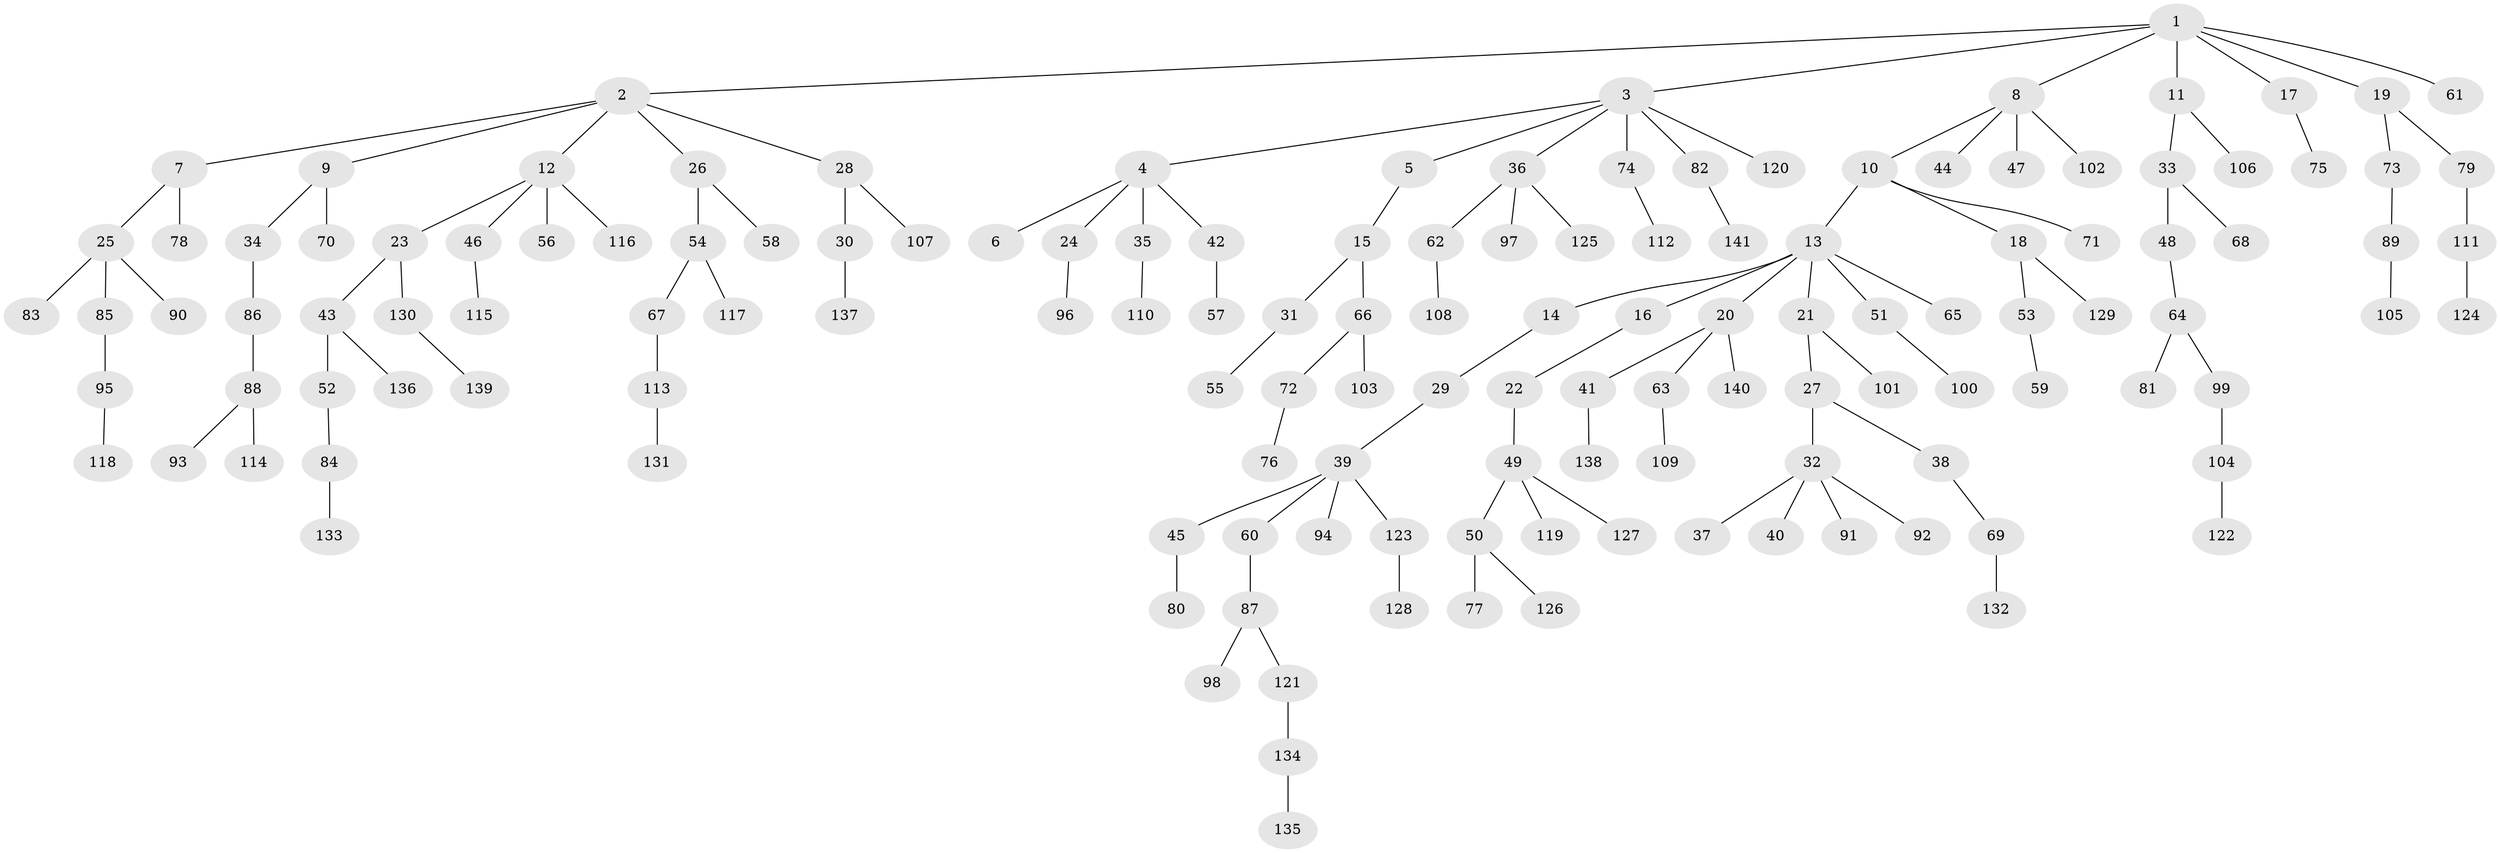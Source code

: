 // Generated by graph-tools (version 1.1) at 2025/36/03/09/25 02:36:32]
// undirected, 141 vertices, 140 edges
graph export_dot {
graph [start="1"]
  node [color=gray90,style=filled];
  1;
  2;
  3;
  4;
  5;
  6;
  7;
  8;
  9;
  10;
  11;
  12;
  13;
  14;
  15;
  16;
  17;
  18;
  19;
  20;
  21;
  22;
  23;
  24;
  25;
  26;
  27;
  28;
  29;
  30;
  31;
  32;
  33;
  34;
  35;
  36;
  37;
  38;
  39;
  40;
  41;
  42;
  43;
  44;
  45;
  46;
  47;
  48;
  49;
  50;
  51;
  52;
  53;
  54;
  55;
  56;
  57;
  58;
  59;
  60;
  61;
  62;
  63;
  64;
  65;
  66;
  67;
  68;
  69;
  70;
  71;
  72;
  73;
  74;
  75;
  76;
  77;
  78;
  79;
  80;
  81;
  82;
  83;
  84;
  85;
  86;
  87;
  88;
  89;
  90;
  91;
  92;
  93;
  94;
  95;
  96;
  97;
  98;
  99;
  100;
  101;
  102;
  103;
  104;
  105;
  106;
  107;
  108;
  109;
  110;
  111;
  112;
  113;
  114;
  115;
  116;
  117;
  118;
  119;
  120;
  121;
  122;
  123;
  124;
  125;
  126;
  127;
  128;
  129;
  130;
  131;
  132;
  133;
  134;
  135;
  136;
  137;
  138;
  139;
  140;
  141;
  1 -- 2;
  1 -- 3;
  1 -- 8;
  1 -- 11;
  1 -- 17;
  1 -- 19;
  1 -- 61;
  2 -- 7;
  2 -- 9;
  2 -- 12;
  2 -- 26;
  2 -- 28;
  3 -- 4;
  3 -- 5;
  3 -- 36;
  3 -- 74;
  3 -- 82;
  3 -- 120;
  4 -- 6;
  4 -- 24;
  4 -- 35;
  4 -- 42;
  5 -- 15;
  7 -- 25;
  7 -- 78;
  8 -- 10;
  8 -- 44;
  8 -- 47;
  8 -- 102;
  9 -- 34;
  9 -- 70;
  10 -- 13;
  10 -- 18;
  10 -- 71;
  11 -- 33;
  11 -- 106;
  12 -- 23;
  12 -- 46;
  12 -- 56;
  12 -- 116;
  13 -- 14;
  13 -- 16;
  13 -- 20;
  13 -- 21;
  13 -- 51;
  13 -- 65;
  14 -- 29;
  15 -- 31;
  15 -- 66;
  16 -- 22;
  17 -- 75;
  18 -- 53;
  18 -- 129;
  19 -- 73;
  19 -- 79;
  20 -- 41;
  20 -- 63;
  20 -- 140;
  21 -- 27;
  21 -- 101;
  22 -- 49;
  23 -- 43;
  23 -- 130;
  24 -- 96;
  25 -- 83;
  25 -- 85;
  25 -- 90;
  26 -- 54;
  26 -- 58;
  27 -- 32;
  27 -- 38;
  28 -- 30;
  28 -- 107;
  29 -- 39;
  30 -- 137;
  31 -- 55;
  32 -- 37;
  32 -- 40;
  32 -- 91;
  32 -- 92;
  33 -- 48;
  33 -- 68;
  34 -- 86;
  35 -- 110;
  36 -- 62;
  36 -- 97;
  36 -- 125;
  38 -- 69;
  39 -- 45;
  39 -- 60;
  39 -- 94;
  39 -- 123;
  41 -- 138;
  42 -- 57;
  43 -- 52;
  43 -- 136;
  45 -- 80;
  46 -- 115;
  48 -- 64;
  49 -- 50;
  49 -- 119;
  49 -- 127;
  50 -- 77;
  50 -- 126;
  51 -- 100;
  52 -- 84;
  53 -- 59;
  54 -- 67;
  54 -- 117;
  60 -- 87;
  62 -- 108;
  63 -- 109;
  64 -- 81;
  64 -- 99;
  66 -- 72;
  66 -- 103;
  67 -- 113;
  69 -- 132;
  72 -- 76;
  73 -- 89;
  74 -- 112;
  79 -- 111;
  82 -- 141;
  84 -- 133;
  85 -- 95;
  86 -- 88;
  87 -- 98;
  87 -- 121;
  88 -- 93;
  88 -- 114;
  89 -- 105;
  95 -- 118;
  99 -- 104;
  104 -- 122;
  111 -- 124;
  113 -- 131;
  121 -- 134;
  123 -- 128;
  130 -- 139;
  134 -- 135;
}
